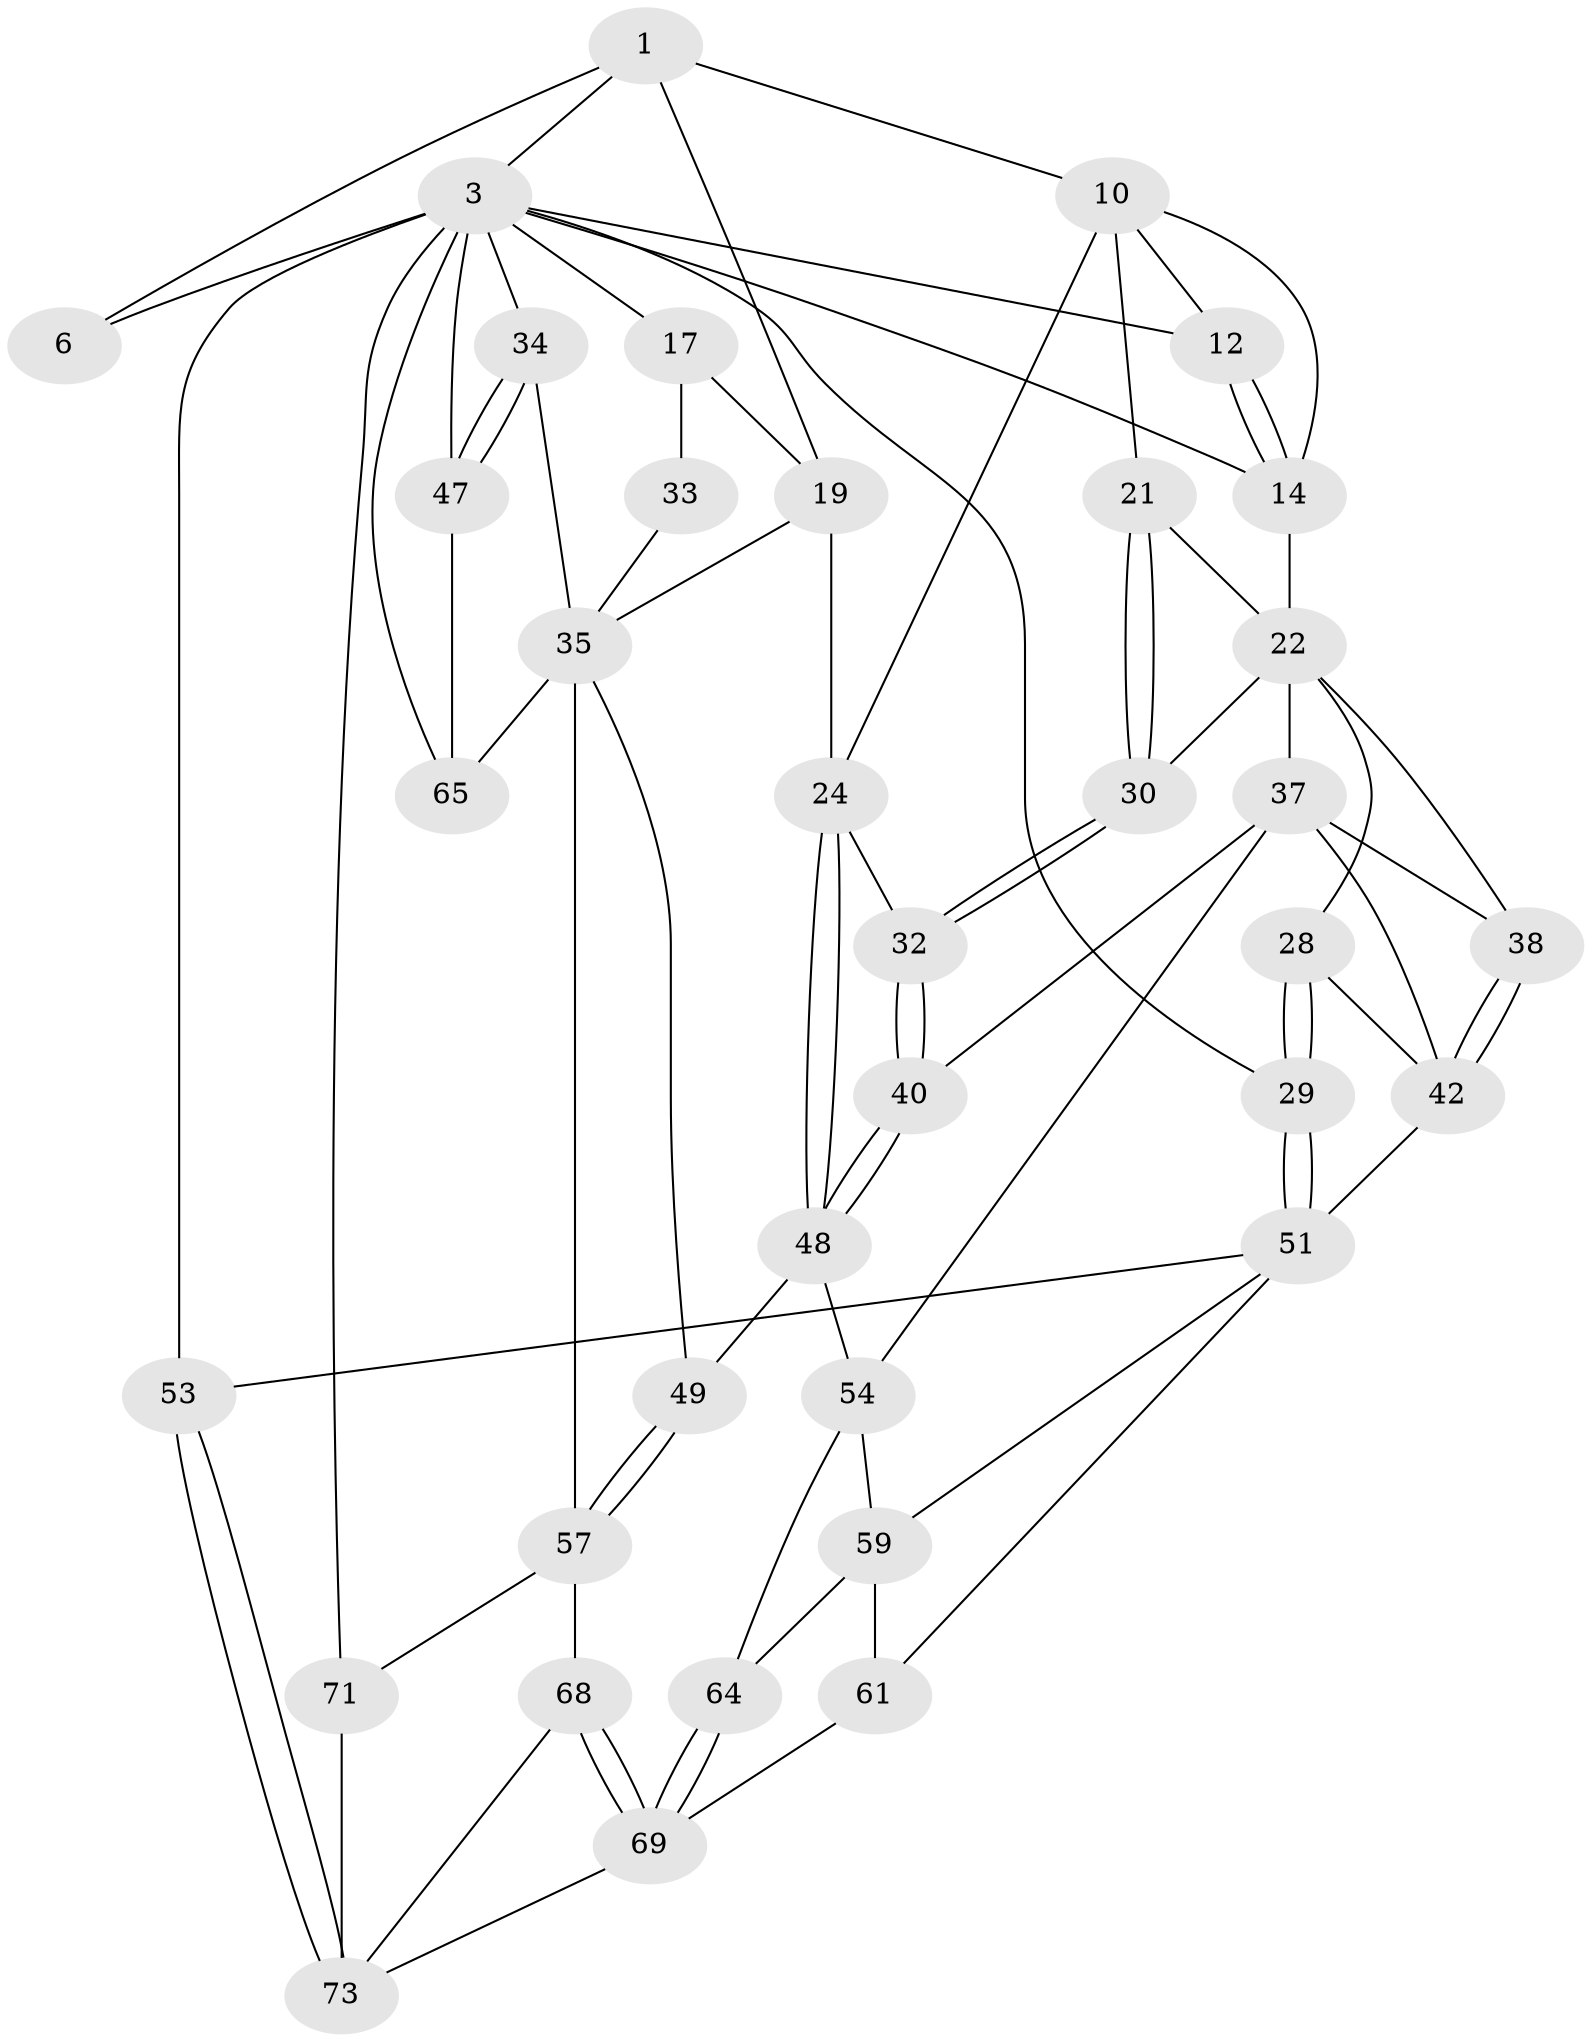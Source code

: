 // original degree distribution, {3: 0.04054054054054054, 6: 0.20270270270270271, 5: 0.5540540540540541, 4: 0.20270270270270271}
// Generated by graph-tools (version 1.1) at 2025/17/03/09/25 04:17:06]
// undirected, 37 vertices, 84 edges
graph export_dot {
graph [start="1"]
  node [color=gray90,style=filled];
  1 [pos="+0.551300538098038+0",super="+2+7"];
  3 [pos="+1+0",super="+4+45+16"];
  6 [pos="+0.3855681244195879+0"];
  10 [pos="+0.5143191521333149+0.19499289302085615",super="+20+11"];
  12 [pos="+0.3368166814087817+0.05812748818493433"];
  14 [pos="+0.10949494170058517+0.13807582909408178",super="+15"];
  17 [pos="+1+0.001351362015456591",super="+18"];
  19 [pos="+0.6483488397407168+0.32102762345107844",super="+23"];
  21 [pos="+0.32694025728345166+0.31214137690311844"];
  22 [pos="+0.27587756795681934+0.2832901077888727",super="+26"];
  24 [pos="+0.6427044216038644+0.3499577441729592",super="+25"];
  28 [pos="+0.049591079273775235+0.39619778771214115"];
  29 [pos="+0+0.29702245687828505"];
  30 [pos="+0.3607545693436089+0.4004266772115922"];
  32 [pos="+0.39818444122539537+0.4322801461786592"];
  33 [pos="+0.8864084428778781+0.3564861724101288"];
  34 [pos="+1+0.5289151421994888"];
  35 [pos="+0.9607398322013615+0.5410125340674152",super="+56+36"];
  37 [pos="+0.275125054508097+0.43952342309758125",super="+41"];
  38 [pos="+0.23366420234300453+0.4472891023165605"];
  40 [pos="+0.3983914436407056+0.4355466658989481"];
  42 [pos="+0.2234819533502533+0.5410278521146208",super="+43"];
  47 [pos="+1+0.633424694654806"];
  48 [pos="+0.5585592557675891+0.6121359595328492",super="+50"];
  49 [pos="+0.6227167202652287+0.7189767046123444"];
  51 [pos="+0+0.47855117191381275",super="+58+52"];
  53 [pos="+0+1"];
  54 [pos="+0.35462115486429613+0.6512248401879023",super="+55"];
  57 [pos="+0.6467436838673676+0.7621704624141187",super="+67"];
  59 [pos="+0.24580714654211033+0.6757302561820622",super="+60+62"];
  61 [pos="+0.07878444639483398+0.7342069126829049",super="+63"];
  64 [pos="+0.3319771777428011+0.765631832058131"];
  65 [pos="+0.8492781835631769+0.7810327224846523"];
  68 [pos="+0.433659838992084+1"];
  69 [pos="+0.3595635081069125+0.9667572803376964",super="+70"];
  71 [pos="+1+1"];
  73 [pos="+0+1",super="+74"];
  1 -- 3;
  1 -- 10;
  1 -- 19;
  1 -- 6;
  3 -- 53 [weight=2];
  3 -- 6;
  3 -- 12;
  3 -- 29;
  3 -- 14;
  3 -- 65;
  3 -- 71;
  3 -- 47;
  3 -- 17;
  3 -- 34;
  10 -- 21;
  10 -- 12;
  10 -- 14;
  10 -- 24;
  12 -- 14;
  12 -- 14;
  14 -- 22;
  17 -- 19;
  17 -- 33;
  19 -- 24;
  19 -- 35;
  21 -- 22;
  21 -- 30;
  21 -- 30;
  22 -- 37;
  22 -- 38;
  22 -- 28;
  22 -- 30;
  24 -- 48;
  24 -- 48;
  24 -- 32;
  28 -- 29;
  28 -- 29;
  28 -- 42;
  29 -- 51;
  29 -- 51;
  30 -- 32;
  30 -- 32;
  32 -- 40;
  32 -- 40;
  33 -- 35;
  34 -- 35;
  34 -- 47;
  34 -- 47;
  35 -- 65;
  35 -- 57 [weight=2];
  35 -- 49;
  37 -- 38;
  37 -- 40;
  37 -- 42;
  37 -- 54;
  38 -- 42;
  38 -- 42;
  40 -- 48;
  40 -- 48;
  42 -- 51;
  47 -- 65;
  48 -- 49;
  48 -- 54;
  49 -- 57;
  49 -- 57;
  51 -- 59;
  51 -- 53;
  51 -- 61;
  53 -- 73;
  53 -- 73;
  54 -- 64;
  54 -- 59;
  57 -- 68;
  57 -- 71;
  59 -- 61 [weight=2];
  59 -- 64;
  61 -- 69;
  64 -- 69;
  64 -- 69;
  68 -- 69;
  68 -- 69;
  68 -- 73;
  69 -- 73;
  71 -- 73;
}
